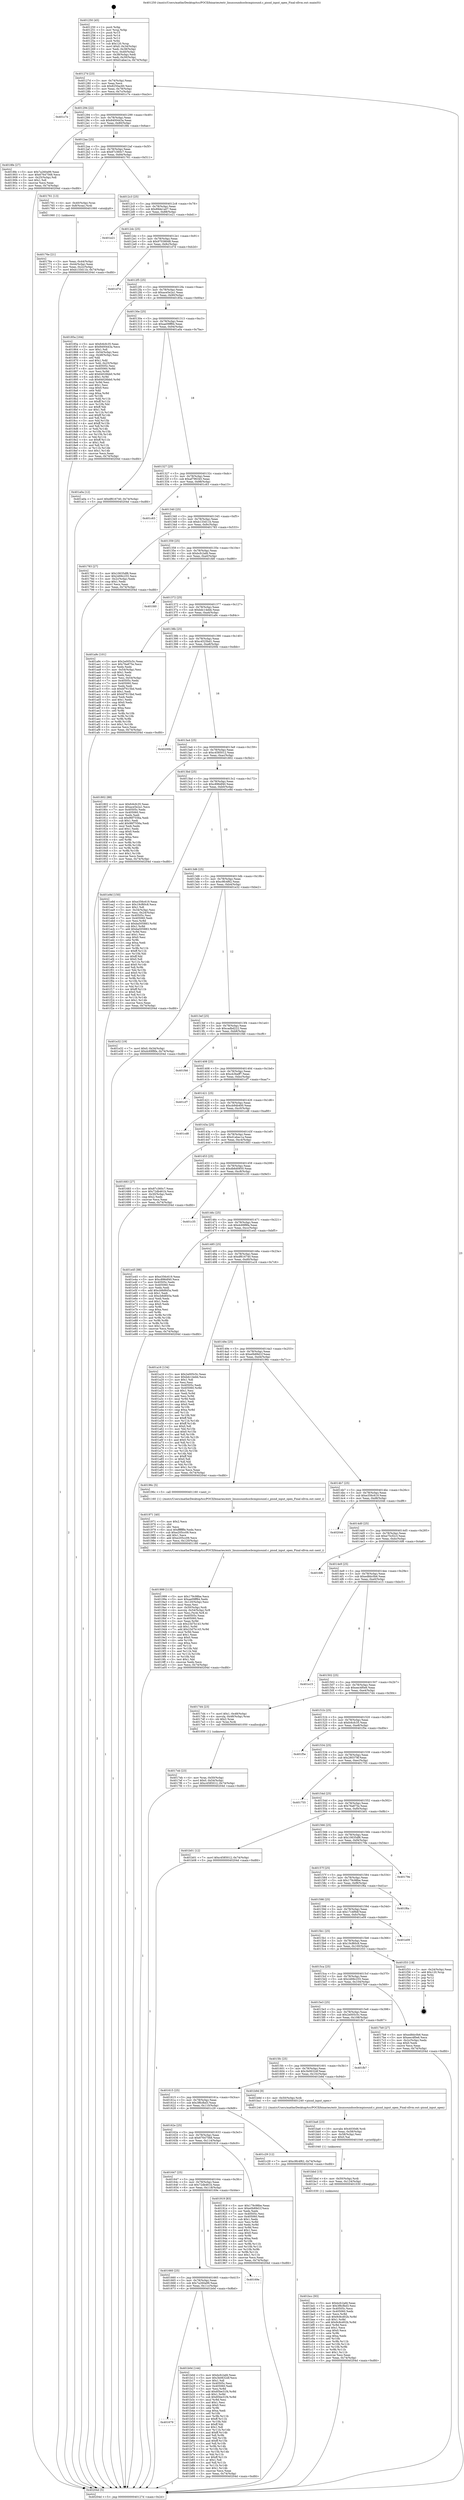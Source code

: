 digraph "0x401250" {
  label = "0x401250 (/mnt/c/Users/mathe/Desktop/tcc/POCII/binaries/extr_linuxsoundsocbcmpisound.c_pisnd_input_open_Final-ollvm.out::main(0))"
  labelloc = "t"
  node[shape=record]

  Entry [label="",width=0.3,height=0.3,shape=circle,fillcolor=black,style=filled]
  "0x40127d" [label="{
     0x40127d [23]\l
     | [instrs]\l
     &nbsp;&nbsp;0x40127d \<+3\>: mov -0x74(%rbp),%eax\l
     &nbsp;&nbsp;0x401280 \<+2\>: mov %eax,%ecx\l
     &nbsp;&nbsp;0x401282 \<+6\>: sub $0x8250ac60,%ecx\l
     &nbsp;&nbsp;0x401288 \<+3\>: mov %eax,-0x78(%rbp)\l
     &nbsp;&nbsp;0x40128b \<+3\>: mov %ecx,-0x7c(%rbp)\l
     &nbsp;&nbsp;0x40128e \<+6\>: je 0000000000401c7e \<main+0xa2e\>\l
  }"]
  "0x401c7e" [label="{
     0x401c7e\l
  }", style=dashed]
  "0x401294" [label="{
     0x401294 [22]\l
     | [instrs]\l
     &nbsp;&nbsp;0x401294 \<+5\>: jmp 0000000000401299 \<main+0x49\>\l
     &nbsp;&nbsp;0x401299 \<+3\>: mov -0x78(%rbp),%eax\l
     &nbsp;&nbsp;0x40129c \<+5\>: sub $0x8400443a,%eax\l
     &nbsp;&nbsp;0x4012a1 \<+3\>: mov %eax,-0x80(%rbp)\l
     &nbsp;&nbsp;0x4012a4 \<+6\>: je 00000000004018fe \<main+0x6ae\>\l
  }"]
  Exit [label="",width=0.3,height=0.3,shape=circle,fillcolor=black,style=filled,peripheries=2]
  "0x4018fe" [label="{
     0x4018fe [27]\l
     | [instrs]\l
     &nbsp;&nbsp;0x4018fe \<+5\>: mov $0x7a260a99,%eax\l
     &nbsp;&nbsp;0x401903 \<+5\>: mov $0x67647568,%ecx\l
     &nbsp;&nbsp;0x401908 \<+3\>: mov -0x25(%rbp),%dl\l
     &nbsp;&nbsp;0x40190b \<+3\>: test $0x1,%dl\l
     &nbsp;&nbsp;0x40190e \<+3\>: cmovne %ecx,%eax\l
     &nbsp;&nbsp;0x401911 \<+3\>: mov %eax,-0x74(%rbp)\l
     &nbsp;&nbsp;0x401914 \<+5\>: jmp 000000000040204d \<main+0xdfd\>\l
  }"]
  "0x4012aa" [label="{
     0x4012aa [25]\l
     | [instrs]\l
     &nbsp;&nbsp;0x4012aa \<+5\>: jmp 00000000004012af \<main+0x5f\>\l
     &nbsp;&nbsp;0x4012af \<+3\>: mov -0x78(%rbp),%eax\l
     &nbsp;&nbsp;0x4012b2 \<+5\>: sub $0x87c360c7,%eax\l
     &nbsp;&nbsp;0x4012b7 \<+6\>: mov %eax,-0x84(%rbp)\l
     &nbsp;&nbsp;0x4012bd \<+6\>: je 0000000000401761 \<main+0x511\>\l
  }"]
  "0x401bcc" [label="{
     0x401bcc [93]\l
     | [instrs]\l
     &nbsp;&nbsp;0x401bcc \<+5\>: mov $0xbcfc2afd,%eax\l
     &nbsp;&nbsp;0x401bd1 \<+5\>: mov $0x3f6cfbd3,%esi\l
     &nbsp;&nbsp;0x401bd6 \<+7\>: mov 0x40505c,%ecx\l
     &nbsp;&nbsp;0x401bdd \<+7\>: mov 0x405060,%edx\l
     &nbsp;&nbsp;0x401be4 \<+3\>: mov %ecx,%r8d\l
     &nbsp;&nbsp;0x401be7 \<+7\>: sub $0x9c8cd02b,%r8d\l
     &nbsp;&nbsp;0x401bee \<+4\>: sub $0x1,%r8d\l
     &nbsp;&nbsp;0x401bf2 \<+7\>: add $0x9c8cd02b,%r8d\l
     &nbsp;&nbsp;0x401bf9 \<+4\>: imul %r8d,%ecx\l
     &nbsp;&nbsp;0x401bfd \<+3\>: and $0x1,%ecx\l
     &nbsp;&nbsp;0x401c00 \<+3\>: cmp $0x0,%ecx\l
     &nbsp;&nbsp;0x401c03 \<+4\>: sete %r9b\l
     &nbsp;&nbsp;0x401c07 \<+3\>: cmp $0xa,%edx\l
     &nbsp;&nbsp;0x401c0a \<+4\>: setl %r10b\l
     &nbsp;&nbsp;0x401c0e \<+3\>: mov %r9b,%r11b\l
     &nbsp;&nbsp;0x401c11 \<+3\>: and %r10b,%r11b\l
     &nbsp;&nbsp;0x401c14 \<+3\>: xor %r10b,%r9b\l
     &nbsp;&nbsp;0x401c17 \<+3\>: or %r9b,%r11b\l
     &nbsp;&nbsp;0x401c1a \<+4\>: test $0x1,%r11b\l
     &nbsp;&nbsp;0x401c1e \<+3\>: cmovne %esi,%eax\l
     &nbsp;&nbsp;0x401c21 \<+3\>: mov %eax,-0x74(%rbp)\l
     &nbsp;&nbsp;0x401c24 \<+5\>: jmp 000000000040204d \<main+0xdfd\>\l
  }"]
  "0x401761" [label="{
     0x401761 [13]\l
     | [instrs]\l
     &nbsp;&nbsp;0x401761 \<+4\>: mov -0x40(%rbp),%rax\l
     &nbsp;&nbsp;0x401765 \<+4\>: mov 0x8(%rax),%rdi\l
     &nbsp;&nbsp;0x401769 \<+5\>: call 0000000000401060 \<atoi@plt\>\l
     | [calls]\l
     &nbsp;&nbsp;0x401060 \{1\} (unknown)\l
  }"]
  "0x4012c3" [label="{
     0x4012c3 [25]\l
     | [instrs]\l
     &nbsp;&nbsp;0x4012c3 \<+5\>: jmp 00000000004012c8 \<main+0x78\>\l
     &nbsp;&nbsp;0x4012c8 \<+3\>: mov -0x78(%rbp),%eax\l
     &nbsp;&nbsp;0x4012cb \<+5\>: sub $0x89de1a07,%eax\l
     &nbsp;&nbsp;0x4012d0 \<+6\>: mov %eax,-0x88(%rbp)\l
     &nbsp;&nbsp;0x4012d6 \<+6\>: je 0000000000401e21 \<main+0xbd1\>\l
  }"]
  "0x401bbd" [label="{
     0x401bbd [15]\l
     | [instrs]\l
     &nbsp;&nbsp;0x401bbd \<+4\>: mov -0x50(%rbp),%rdi\l
     &nbsp;&nbsp;0x401bc1 \<+6\>: mov %eax,-0x124(%rbp)\l
     &nbsp;&nbsp;0x401bc7 \<+5\>: call 0000000000401030 \<free@plt\>\l
     | [calls]\l
     &nbsp;&nbsp;0x401030 \{1\} (unknown)\l
  }"]
  "0x401e21" [label="{
     0x401e21\l
  }", style=dashed]
  "0x4012dc" [label="{
     0x4012dc [25]\l
     | [instrs]\l
     &nbsp;&nbsp;0x4012dc \<+5\>: jmp 00000000004012e1 \<main+0x91\>\l
     &nbsp;&nbsp;0x4012e1 \<+3\>: mov -0x78(%rbp),%eax\l
     &nbsp;&nbsp;0x4012e4 \<+5\>: sub $0x970380d8,%eax\l
     &nbsp;&nbsp;0x4012e9 \<+6\>: mov %eax,-0x8c(%rbp)\l
     &nbsp;&nbsp;0x4012ef \<+6\>: je 0000000000401d7d \<main+0xb2d\>\l
  }"]
  "0x401ba6" [label="{
     0x401ba6 [23]\l
     | [instrs]\l
     &nbsp;&nbsp;0x401ba6 \<+10\>: movabs $0x4030d6,%rdi\l
     &nbsp;&nbsp;0x401bb0 \<+3\>: mov %eax,-0x58(%rbp)\l
     &nbsp;&nbsp;0x401bb3 \<+3\>: mov -0x58(%rbp),%esi\l
     &nbsp;&nbsp;0x401bb6 \<+2\>: mov $0x0,%al\l
     &nbsp;&nbsp;0x401bb8 \<+5\>: call 0000000000401040 \<printf@plt\>\l
     | [calls]\l
     &nbsp;&nbsp;0x401040 \{1\} (unknown)\l
  }"]
  "0x401d7d" [label="{
     0x401d7d\l
  }", style=dashed]
  "0x4012f5" [label="{
     0x4012f5 [25]\l
     | [instrs]\l
     &nbsp;&nbsp;0x4012f5 \<+5\>: jmp 00000000004012fa \<main+0xaa\>\l
     &nbsp;&nbsp;0x4012fa \<+3\>: mov -0x78(%rbp),%eax\l
     &nbsp;&nbsp;0x4012fd \<+5\>: sub $0xace5e2a1,%eax\l
     &nbsp;&nbsp;0x401302 \<+6\>: mov %eax,-0x90(%rbp)\l
     &nbsp;&nbsp;0x401308 \<+6\>: je 000000000040185a \<main+0x60a\>\l
  }"]
  "0x401679" [label="{
     0x401679\l
  }", style=dashed]
  "0x40185a" [label="{
     0x40185a [164]\l
     | [instrs]\l
     &nbsp;&nbsp;0x40185a \<+5\>: mov $0xfc6cfc35,%eax\l
     &nbsp;&nbsp;0x40185f \<+5\>: mov $0x8400443a,%ecx\l
     &nbsp;&nbsp;0x401864 \<+2\>: mov $0x1,%dl\l
     &nbsp;&nbsp;0x401866 \<+3\>: mov -0x54(%rbp),%esi\l
     &nbsp;&nbsp;0x401869 \<+3\>: cmp -0x48(%rbp),%esi\l
     &nbsp;&nbsp;0x40186c \<+4\>: setl %dil\l
     &nbsp;&nbsp;0x401870 \<+4\>: and $0x1,%dil\l
     &nbsp;&nbsp;0x401874 \<+4\>: mov %dil,-0x25(%rbp)\l
     &nbsp;&nbsp;0x401878 \<+7\>: mov 0x40505c,%esi\l
     &nbsp;&nbsp;0x40187f \<+8\>: mov 0x405060,%r8d\l
     &nbsp;&nbsp;0x401887 \<+3\>: mov %esi,%r9d\l
     &nbsp;&nbsp;0x40188a \<+7\>: add $0x64026bb0,%r9d\l
     &nbsp;&nbsp;0x401891 \<+4\>: sub $0x1,%r9d\l
     &nbsp;&nbsp;0x401895 \<+7\>: sub $0x64026bb0,%r9d\l
     &nbsp;&nbsp;0x40189c \<+4\>: imul %r9d,%esi\l
     &nbsp;&nbsp;0x4018a0 \<+3\>: and $0x1,%esi\l
     &nbsp;&nbsp;0x4018a3 \<+3\>: cmp $0x0,%esi\l
     &nbsp;&nbsp;0x4018a6 \<+4\>: sete %dil\l
     &nbsp;&nbsp;0x4018aa \<+4\>: cmp $0xa,%r8d\l
     &nbsp;&nbsp;0x4018ae \<+4\>: setl %r10b\l
     &nbsp;&nbsp;0x4018b2 \<+3\>: mov %dil,%r11b\l
     &nbsp;&nbsp;0x4018b5 \<+4\>: xor $0xff,%r11b\l
     &nbsp;&nbsp;0x4018b9 \<+3\>: mov %r10b,%bl\l
     &nbsp;&nbsp;0x4018bc \<+3\>: xor $0xff,%bl\l
     &nbsp;&nbsp;0x4018bf \<+3\>: xor $0x1,%dl\l
     &nbsp;&nbsp;0x4018c2 \<+3\>: mov %r11b,%r14b\l
     &nbsp;&nbsp;0x4018c5 \<+4\>: and $0xff,%r14b\l
     &nbsp;&nbsp;0x4018c9 \<+3\>: and %dl,%dil\l
     &nbsp;&nbsp;0x4018cc \<+3\>: mov %bl,%r15b\l
     &nbsp;&nbsp;0x4018cf \<+4\>: and $0xff,%r15b\l
     &nbsp;&nbsp;0x4018d3 \<+3\>: and %dl,%r10b\l
     &nbsp;&nbsp;0x4018d6 \<+3\>: or %dil,%r14b\l
     &nbsp;&nbsp;0x4018d9 \<+3\>: or %r10b,%r15b\l
     &nbsp;&nbsp;0x4018dc \<+3\>: xor %r15b,%r14b\l
     &nbsp;&nbsp;0x4018df \<+3\>: or %bl,%r11b\l
     &nbsp;&nbsp;0x4018e2 \<+4\>: xor $0xff,%r11b\l
     &nbsp;&nbsp;0x4018e6 \<+3\>: or $0x1,%dl\l
     &nbsp;&nbsp;0x4018e9 \<+3\>: and %dl,%r11b\l
     &nbsp;&nbsp;0x4018ec \<+3\>: or %r11b,%r14b\l
     &nbsp;&nbsp;0x4018ef \<+4\>: test $0x1,%r14b\l
     &nbsp;&nbsp;0x4018f3 \<+3\>: cmovne %ecx,%eax\l
     &nbsp;&nbsp;0x4018f6 \<+3\>: mov %eax,-0x74(%rbp)\l
     &nbsp;&nbsp;0x4018f9 \<+5\>: jmp 000000000040204d \<main+0xdfd\>\l
  }"]
  "0x40130e" [label="{
     0x40130e [25]\l
     | [instrs]\l
     &nbsp;&nbsp;0x40130e \<+5\>: jmp 0000000000401313 \<main+0xc3\>\l
     &nbsp;&nbsp;0x401313 \<+3\>: mov -0x78(%rbp),%eax\l
     &nbsp;&nbsp;0x401316 \<+5\>: sub $0xae09ff84,%eax\l
     &nbsp;&nbsp;0x40131b \<+6\>: mov %eax,-0x94(%rbp)\l
     &nbsp;&nbsp;0x401321 \<+6\>: je 0000000000401a0a \<main+0x7ba\>\l
  }"]
  "0x401b0d" [label="{
     0x401b0d [144]\l
     | [instrs]\l
     &nbsp;&nbsp;0x401b0d \<+5\>: mov $0xbcfc2afd,%eax\l
     &nbsp;&nbsp;0x401b12 \<+5\>: mov $0x3b0632df,%ecx\l
     &nbsp;&nbsp;0x401b17 \<+2\>: mov $0x1,%dl\l
     &nbsp;&nbsp;0x401b19 \<+7\>: mov 0x40505c,%esi\l
     &nbsp;&nbsp;0x401b20 \<+7\>: mov 0x405060,%edi\l
     &nbsp;&nbsp;0x401b27 \<+3\>: mov %esi,%r8d\l
     &nbsp;&nbsp;0x401b2a \<+7\>: add $0x85be31f4,%r8d\l
     &nbsp;&nbsp;0x401b31 \<+4\>: sub $0x1,%r8d\l
     &nbsp;&nbsp;0x401b35 \<+7\>: sub $0x85be31f4,%r8d\l
     &nbsp;&nbsp;0x401b3c \<+4\>: imul %r8d,%esi\l
     &nbsp;&nbsp;0x401b40 \<+3\>: and $0x1,%esi\l
     &nbsp;&nbsp;0x401b43 \<+3\>: cmp $0x0,%esi\l
     &nbsp;&nbsp;0x401b46 \<+4\>: sete %r9b\l
     &nbsp;&nbsp;0x401b4a \<+3\>: cmp $0xa,%edi\l
     &nbsp;&nbsp;0x401b4d \<+4\>: setl %r10b\l
     &nbsp;&nbsp;0x401b51 \<+3\>: mov %r9b,%r11b\l
     &nbsp;&nbsp;0x401b54 \<+4\>: xor $0xff,%r11b\l
     &nbsp;&nbsp;0x401b58 \<+3\>: mov %r10b,%bl\l
     &nbsp;&nbsp;0x401b5b \<+3\>: xor $0xff,%bl\l
     &nbsp;&nbsp;0x401b5e \<+3\>: xor $0x1,%dl\l
     &nbsp;&nbsp;0x401b61 \<+3\>: mov %r11b,%r14b\l
     &nbsp;&nbsp;0x401b64 \<+4\>: and $0xff,%r14b\l
     &nbsp;&nbsp;0x401b68 \<+3\>: and %dl,%r9b\l
     &nbsp;&nbsp;0x401b6b \<+3\>: mov %bl,%r15b\l
     &nbsp;&nbsp;0x401b6e \<+4\>: and $0xff,%r15b\l
     &nbsp;&nbsp;0x401b72 \<+3\>: and %dl,%r10b\l
     &nbsp;&nbsp;0x401b75 \<+3\>: or %r9b,%r14b\l
     &nbsp;&nbsp;0x401b78 \<+3\>: or %r10b,%r15b\l
     &nbsp;&nbsp;0x401b7b \<+3\>: xor %r15b,%r14b\l
     &nbsp;&nbsp;0x401b7e \<+3\>: or %bl,%r11b\l
     &nbsp;&nbsp;0x401b81 \<+4\>: xor $0xff,%r11b\l
     &nbsp;&nbsp;0x401b85 \<+3\>: or $0x1,%dl\l
     &nbsp;&nbsp;0x401b88 \<+3\>: and %dl,%r11b\l
     &nbsp;&nbsp;0x401b8b \<+3\>: or %r11b,%r14b\l
     &nbsp;&nbsp;0x401b8e \<+4\>: test $0x1,%r14b\l
     &nbsp;&nbsp;0x401b92 \<+3\>: cmovne %ecx,%eax\l
     &nbsp;&nbsp;0x401b95 \<+3\>: mov %eax,-0x74(%rbp)\l
     &nbsp;&nbsp;0x401b98 \<+5\>: jmp 000000000040204d \<main+0xdfd\>\l
  }"]
  "0x401a0a" [label="{
     0x401a0a [12]\l
     | [instrs]\l
     &nbsp;&nbsp;0x401a0a \<+7\>: movl $0xdf616740,-0x74(%rbp)\l
     &nbsp;&nbsp;0x401a11 \<+5\>: jmp 000000000040204d \<main+0xdfd\>\l
  }"]
  "0x401327" [label="{
     0x401327 [25]\l
     | [instrs]\l
     &nbsp;&nbsp;0x401327 \<+5\>: jmp 000000000040132c \<main+0xdc\>\l
     &nbsp;&nbsp;0x40132c \<+3\>: mov -0x78(%rbp),%eax\l
     &nbsp;&nbsp;0x40132f \<+5\>: sub $0xaf796345,%eax\l
     &nbsp;&nbsp;0x401334 \<+6\>: mov %eax,-0x98(%rbp)\l
     &nbsp;&nbsp;0x40133a \<+6\>: je 0000000000401c63 \<main+0xa13\>\l
  }"]
  "0x401660" [label="{
     0x401660 [25]\l
     | [instrs]\l
     &nbsp;&nbsp;0x401660 \<+5\>: jmp 0000000000401665 \<main+0x415\>\l
     &nbsp;&nbsp;0x401665 \<+3\>: mov -0x78(%rbp),%eax\l
     &nbsp;&nbsp;0x401668 \<+5\>: sub $0x7a260a99,%eax\l
     &nbsp;&nbsp;0x40166d \<+6\>: mov %eax,-0x11c(%rbp)\l
     &nbsp;&nbsp;0x401673 \<+6\>: je 0000000000401b0d \<main+0x8bd\>\l
  }"]
  "0x401c63" [label="{
     0x401c63\l
  }", style=dashed]
  "0x401340" [label="{
     0x401340 [25]\l
     | [instrs]\l
     &nbsp;&nbsp;0x401340 \<+5\>: jmp 0000000000401345 \<main+0xf5\>\l
     &nbsp;&nbsp;0x401345 \<+3\>: mov -0x78(%rbp),%eax\l
     &nbsp;&nbsp;0x401348 \<+5\>: sub $0xb133d11b,%eax\l
     &nbsp;&nbsp;0x40134d \<+6\>: mov %eax,-0x9c(%rbp)\l
     &nbsp;&nbsp;0x401353 \<+6\>: je 0000000000401783 \<main+0x533\>\l
  }"]
  "0x40169e" [label="{
     0x40169e\l
  }", style=dashed]
  "0x401783" [label="{
     0x401783 [27]\l
     | [instrs]\l
     &nbsp;&nbsp;0x401783 \<+5\>: mov $0x10635df6,%eax\l
     &nbsp;&nbsp;0x401788 \<+5\>: mov $0x2d06c255,%ecx\l
     &nbsp;&nbsp;0x40178d \<+3\>: mov -0x2c(%rbp),%edx\l
     &nbsp;&nbsp;0x401790 \<+3\>: cmp $0x1,%edx\l
     &nbsp;&nbsp;0x401793 \<+3\>: cmovl %ecx,%eax\l
     &nbsp;&nbsp;0x401796 \<+3\>: mov %eax,-0x74(%rbp)\l
     &nbsp;&nbsp;0x401799 \<+5\>: jmp 000000000040204d \<main+0xdfd\>\l
  }"]
  "0x401359" [label="{
     0x401359 [25]\l
     | [instrs]\l
     &nbsp;&nbsp;0x401359 \<+5\>: jmp 000000000040135e \<main+0x10e\>\l
     &nbsp;&nbsp;0x40135e \<+3\>: mov -0x78(%rbp),%eax\l
     &nbsp;&nbsp;0x401361 \<+5\>: sub $0xbcfc2afd,%eax\l
     &nbsp;&nbsp;0x401366 \<+6\>: mov %eax,-0xa0(%rbp)\l
     &nbsp;&nbsp;0x40136c \<+6\>: je 0000000000401fd0 \<main+0xd80\>\l
  }"]
  "0x401999" [label="{
     0x401999 [113]\l
     | [instrs]\l
     &nbsp;&nbsp;0x401999 \<+5\>: mov $0x179c98be,%ecx\l
     &nbsp;&nbsp;0x40199e \<+5\>: mov $0xae09ff84,%edx\l
     &nbsp;&nbsp;0x4019a3 \<+6\>: mov -0x120(%rbp),%esi\l
     &nbsp;&nbsp;0x4019a9 \<+3\>: imul %eax,%esi\l
     &nbsp;&nbsp;0x4019ac \<+4\>: mov -0x50(%rbp),%rdi\l
     &nbsp;&nbsp;0x4019b0 \<+4\>: movslq -0x54(%rbp),%r8\l
     &nbsp;&nbsp;0x4019b4 \<+4\>: mov %esi,(%rdi,%r8,4)\l
     &nbsp;&nbsp;0x4019b8 \<+7\>: mov 0x40505c,%eax\l
     &nbsp;&nbsp;0x4019bf \<+7\>: mov 0x405060,%esi\l
     &nbsp;&nbsp;0x4019c6 \<+3\>: mov %eax,%r9d\l
     &nbsp;&nbsp;0x4019c9 \<+7\>: sub $0x23d7b143,%r9d\l
     &nbsp;&nbsp;0x4019d0 \<+4\>: sub $0x1,%r9d\l
     &nbsp;&nbsp;0x4019d4 \<+7\>: add $0x23d7b143,%r9d\l
     &nbsp;&nbsp;0x4019db \<+4\>: imul %r9d,%eax\l
     &nbsp;&nbsp;0x4019df \<+3\>: and $0x1,%eax\l
     &nbsp;&nbsp;0x4019e2 \<+3\>: cmp $0x0,%eax\l
     &nbsp;&nbsp;0x4019e5 \<+4\>: sete %r10b\l
     &nbsp;&nbsp;0x4019e9 \<+3\>: cmp $0xa,%esi\l
     &nbsp;&nbsp;0x4019ec \<+4\>: setl %r11b\l
     &nbsp;&nbsp;0x4019f0 \<+3\>: mov %r10b,%bl\l
     &nbsp;&nbsp;0x4019f3 \<+3\>: and %r11b,%bl\l
     &nbsp;&nbsp;0x4019f6 \<+3\>: xor %r11b,%r10b\l
     &nbsp;&nbsp;0x4019f9 \<+3\>: or %r10b,%bl\l
     &nbsp;&nbsp;0x4019fc \<+3\>: test $0x1,%bl\l
     &nbsp;&nbsp;0x4019ff \<+3\>: cmovne %edx,%ecx\l
     &nbsp;&nbsp;0x401a02 \<+3\>: mov %ecx,-0x74(%rbp)\l
     &nbsp;&nbsp;0x401a05 \<+5\>: jmp 000000000040204d \<main+0xdfd\>\l
  }"]
  "0x401fd0" [label="{
     0x401fd0\l
  }", style=dashed]
  "0x401372" [label="{
     0x401372 [25]\l
     | [instrs]\l
     &nbsp;&nbsp;0x401372 \<+5\>: jmp 0000000000401377 \<main+0x127\>\l
     &nbsp;&nbsp;0x401377 \<+3\>: mov -0x78(%rbp),%eax\l
     &nbsp;&nbsp;0x40137a \<+5\>: sub $0xbdc14ebb,%eax\l
     &nbsp;&nbsp;0x40137f \<+6\>: mov %eax,-0xa4(%rbp)\l
     &nbsp;&nbsp;0x401385 \<+6\>: je 0000000000401a9c \<main+0x84c\>\l
  }"]
  "0x401971" [label="{
     0x401971 [40]\l
     | [instrs]\l
     &nbsp;&nbsp;0x401971 \<+5\>: mov $0x2,%ecx\l
     &nbsp;&nbsp;0x401976 \<+1\>: cltd\l
     &nbsp;&nbsp;0x401977 \<+2\>: idiv %ecx\l
     &nbsp;&nbsp;0x401979 \<+6\>: imul $0xfffffffe,%edx,%ecx\l
     &nbsp;&nbsp;0x40197f \<+6\>: sub $0xe205cc09,%ecx\l
     &nbsp;&nbsp;0x401985 \<+3\>: add $0x1,%ecx\l
     &nbsp;&nbsp;0x401988 \<+6\>: add $0xe205cc09,%ecx\l
     &nbsp;&nbsp;0x40198e \<+6\>: mov %ecx,-0x120(%rbp)\l
     &nbsp;&nbsp;0x401994 \<+5\>: call 0000000000401160 \<next_i\>\l
     | [calls]\l
     &nbsp;&nbsp;0x401160 \{1\} (/mnt/c/Users/mathe/Desktop/tcc/POCII/binaries/extr_linuxsoundsocbcmpisound.c_pisnd_input_open_Final-ollvm.out::next_i)\l
  }"]
  "0x401a9c" [label="{
     0x401a9c [101]\l
     | [instrs]\l
     &nbsp;&nbsp;0x401a9c \<+5\>: mov $0x2e005c5c,%eax\l
     &nbsp;&nbsp;0x401aa1 \<+5\>: mov $0x76a875e,%ecx\l
     &nbsp;&nbsp;0x401aa6 \<+2\>: xor %edx,%edx\l
     &nbsp;&nbsp;0x401aa8 \<+3\>: mov -0x54(%rbp),%esi\l
     &nbsp;&nbsp;0x401aab \<+3\>: sub $0x1,%edx\l
     &nbsp;&nbsp;0x401aae \<+2\>: sub %edx,%esi\l
     &nbsp;&nbsp;0x401ab0 \<+3\>: mov %esi,-0x54(%rbp)\l
     &nbsp;&nbsp;0x401ab3 \<+7\>: mov 0x40505c,%edx\l
     &nbsp;&nbsp;0x401aba \<+7\>: mov 0x405060,%esi\l
     &nbsp;&nbsp;0x401ac1 \<+2\>: mov %edx,%edi\l
     &nbsp;&nbsp;0x401ac3 \<+6\>: sub $0xbf7615bd,%edi\l
     &nbsp;&nbsp;0x401ac9 \<+3\>: sub $0x1,%edi\l
     &nbsp;&nbsp;0x401acc \<+6\>: add $0xbf7615bd,%edi\l
     &nbsp;&nbsp;0x401ad2 \<+3\>: imul %edi,%edx\l
     &nbsp;&nbsp;0x401ad5 \<+3\>: and $0x1,%edx\l
     &nbsp;&nbsp;0x401ad8 \<+3\>: cmp $0x0,%edx\l
     &nbsp;&nbsp;0x401adb \<+4\>: sete %r8b\l
     &nbsp;&nbsp;0x401adf \<+3\>: cmp $0xa,%esi\l
     &nbsp;&nbsp;0x401ae2 \<+4\>: setl %r9b\l
     &nbsp;&nbsp;0x401ae6 \<+3\>: mov %r8b,%r10b\l
     &nbsp;&nbsp;0x401ae9 \<+3\>: and %r9b,%r10b\l
     &nbsp;&nbsp;0x401aec \<+3\>: xor %r9b,%r8b\l
     &nbsp;&nbsp;0x401aef \<+3\>: or %r8b,%r10b\l
     &nbsp;&nbsp;0x401af2 \<+4\>: test $0x1,%r10b\l
     &nbsp;&nbsp;0x401af6 \<+3\>: cmovne %ecx,%eax\l
     &nbsp;&nbsp;0x401af9 \<+3\>: mov %eax,-0x74(%rbp)\l
     &nbsp;&nbsp;0x401afc \<+5\>: jmp 000000000040204d \<main+0xdfd\>\l
  }"]
  "0x40138b" [label="{
     0x40138b [25]\l
     | [instrs]\l
     &nbsp;&nbsp;0x40138b \<+5\>: jmp 0000000000401390 \<main+0x140\>\l
     &nbsp;&nbsp;0x401390 \<+3\>: mov -0x78(%rbp),%eax\l
     &nbsp;&nbsp;0x401393 \<+5\>: sub $0xc4525bd1,%eax\l
     &nbsp;&nbsp;0x401398 \<+6\>: mov %eax,-0xa8(%rbp)\l
     &nbsp;&nbsp;0x40139e \<+6\>: je 000000000040200b \<main+0xdbb\>\l
  }"]
  "0x401647" [label="{
     0x401647 [25]\l
     | [instrs]\l
     &nbsp;&nbsp;0x401647 \<+5\>: jmp 000000000040164c \<main+0x3fc\>\l
     &nbsp;&nbsp;0x40164c \<+3\>: mov -0x78(%rbp),%eax\l
     &nbsp;&nbsp;0x40164f \<+5\>: sub $0x72db461b,%eax\l
     &nbsp;&nbsp;0x401654 \<+6\>: mov %eax,-0x118(%rbp)\l
     &nbsp;&nbsp;0x40165a \<+6\>: je 000000000040169e \<main+0x44e\>\l
  }"]
  "0x40200b" [label="{
     0x40200b\l
  }", style=dashed]
  "0x4013a4" [label="{
     0x4013a4 [25]\l
     | [instrs]\l
     &nbsp;&nbsp;0x4013a4 \<+5\>: jmp 00000000004013a9 \<main+0x159\>\l
     &nbsp;&nbsp;0x4013a9 \<+3\>: mov -0x78(%rbp),%eax\l
     &nbsp;&nbsp;0x4013ac \<+5\>: sub $0xc4585012,%eax\l
     &nbsp;&nbsp;0x4013b1 \<+6\>: mov %eax,-0xac(%rbp)\l
     &nbsp;&nbsp;0x4013b7 \<+6\>: je 0000000000401802 \<main+0x5b2\>\l
  }"]
  "0x401919" [label="{
     0x401919 [83]\l
     | [instrs]\l
     &nbsp;&nbsp;0x401919 \<+5\>: mov $0x179c98be,%eax\l
     &nbsp;&nbsp;0x40191e \<+5\>: mov $0xe0b89d1f,%ecx\l
     &nbsp;&nbsp;0x401923 \<+2\>: xor %edx,%edx\l
     &nbsp;&nbsp;0x401925 \<+7\>: mov 0x40505c,%esi\l
     &nbsp;&nbsp;0x40192c \<+7\>: mov 0x405060,%edi\l
     &nbsp;&nbsp;0x401933 \<+3\>: sub $0x1,%edx\l
     &nbsp;&nbsp;0x401936 \<+3\>: mov %esi,%r8d\l
     &nbsp;&nbsp;0x401939 \<+3\>: add %edx,%r8d\l
     &nbsp;&nbsp;0x40193c \<+4\>: imul %r8d,%esi\l
     &nbsp;&nbsp;0x401940 \<+3\>: and $0x1,%esi\l
     &nbsp;&nbsp;0x401943 \<+3\>: cmp $0x0,%esi\l
     &nbsp;&nbsp;0x401946 \<+4\>: sete %r9b\l
     &nbsp;&nbsp;0x40194a \<+3\>: cmp $0xa,%edi\l
     &nbsp;&nbsp;0x40194d \<+4\>: setl %r10b\l
     &nbsp;&nbsp;0x401951 \<+3\>: mov %r9b,%r11b\l
     &nbsp;&nbsp;0x401954 \<+3\>: and %r10b,%r11b\l
     &nbsp;&nbsp;0x401957 \<+3\>: xor %r10b,%r9b\l
     &nbsp;&nbsp;0x40195a \<+3\>: or %r9b,%r11b\l
     &nbsp;&nbsp;0x40195d \<+4\>: test $0x1,%r11b\l
     &nbsp;&nbsp;0x401961 \<+3\>: cmovne %ecx,%eax\l
     &nbsp;&nbsp;0x401964 \<+3\>: mov %eax,-0x74(%rbp)\l
     &nbsp;&nbsp;0x401967 \<+5\>: jmp 000000000040204d \<main+0xdfd\>\l
  }"]
  "0x401802" [label="{
     0x401802 [88]\l
     | [instrs]\l
     &nbsp;&nbsp;0x401802 \<+5\>: mov $0xfc6cfc35,%eax\l
     &nbsp;&nbsp;0x401807 \<+5\>: mov $0xace5e2a1,%ecx\l
     &nbsp;&nbsp;0x40180c \<+7\>: mov 0x40505c,%edx\l
     &nbsp;&nbsp;0x401813 \<+7\>: mov 0x405060,%esi\l
     &nbsp;&nbsp;0x40181a \<+2\>: mov %edx,%edi\l
     &nbsp;&nbsp;0x40181c \<+6\>: sub $0x96f7556a,%edi\l
     &nbsp;&nbsp;0x401822 \<+3\>: sub $0x1,%edi\l
     &nbsp;&nbsp;0x401825 \<+6\>: add $0x96f7556a,%edi\l
     &nbsp;&nbsp;0x40182b \<+3\>: imul %edi,%edx\l
     &nbsp;&nbsp;0x40182e \<+3\>: and $0x1,%edx\l
     &nbsp;&nbsp;0x401831 \<+3\>: cmp $0x0,%edx\l
     &nbsp;&nbsp;0x401834 \<+4\>: sete %r8b\l
     &nbsp;&nbsp;0x401838 \<+3\>: cmp $0xa,%esi\l
     &nbsp;&nbsp;0x40183b \<+4\>: setl %r9b\l
     &nbsp;&nbsp;0x40183f \<+3\>: mov %r8b,%r10b\l
     &nbsp;&nbsp;0x401842 \<+3\>: and %r9b,%r10b\l
     &nbsp;&nbsp;0x401845 \<+3\>: xor %r9b,%r8b\l
     &nbsp;&nbsp;0x401848 \<+3\>: or %r8b,%r10b\l
     &nbsp;&nbsp;0x40184b \<+4\>: test $0x1,%r10b\l
     &nbsp;&nbsp;0x40184f \<+3\>: cmovne %ecx,%eax\l
     &nbsp;&nbsp;0x401852 \<+3\>: mov %eax,-0x74(%rbp)\l
     &nbsp;&nbsp;0x401855 \<+5\>: jmp 000000000040204d \<main+0xdfd\>\l
  }"]
  "0x4013bd" [label="{
     0x4013bd [25]\l
     | [instrs]\l
     &nbsp;&nbsp;0x4013bd \<+5\>: jmp 00000000004013c2 \<main+0x172\>\l
     &nbsp;&nbsp;0x4013c2 \<+3\>: mov -0x78(%rbp),%eax\l
     &nbsp;&nbsp;0x4013c5 \<+5\>: sub $0xc896df40,%eax\l
     &nbsp;&nbsp;0x4013ca \<+6\>: mov %eax,-0xb0(%rbp)\l
     &nbsp;&nbsp;0x4013d0 \<+6\>: je 0000000000401e9d \<main+0xc4d\>\l
  }"]
  "0x40162e" [label="{
     0x40162e [25]\l
     | [instrs]\l
     &nbsp;&nbsp;0x40162e \<+5\>: jmp 0000000000401633 \<main+0x3e3\>\l
     &nbsp;&nbsp;0x401633 \<+3\>: mov -0x78(%rbp),%eax\l
     &nbsp;&nbsp;0x401636 \<+5\>: sub $0x67647568,%eax\l
     &nbsp;&nbsp;0x40163b \<+6\>: mov %eax,-0x114(%rbp)\l
     &nbsp;&nbsp;0x401641 \<+6\>: je 0000000000401919 \<main+0x6c9\>\l
  }"]
  "0x401e9d" [label="{
     0x401e9d [150]\l
     | [instrs]\l
     &nbsp;&nbsp;0x401e9d \<+5\>: mov $0xe356c619,%eax\l
     &nbsp;&nbsp;0x401ea2 \<+5\>: mov $0x19cf60c8,%ecx\l
     &nbsp;&nbsp;0x401ea7 \<+2\>: mov $0x1,%dl\l
     &nbsp;&nbsp;0x401ea9 \<+3\>: mov -0x34(%rbp),%esi\l
     &nbsp;&nbsp;0x401eac \<+3\>: mov %esi,-0x24(%rbp)\l
     &nbsp;&nbsp;0x401eaf \<+7\>: mov 0x40505c,%esi\l
     &nbsp;&nbsp;0x401eb6 \<+7\>: mov 0x405060,%edi\l
     &nbsp;&nbsp;0x401ebd \<+3\>: mov %esi,%r8d\l
     &nbsp;&nbsp;0x401ec0 \<+7\>: sub $0xba505883,%r8d\l
     &nbsp;&nbsp;0x401ec7 \<+4\>: sub $0x1,%r8d\l
     &nbsp;&nbsp;0x401ecb \<+7\>: add $0xba505883,%r8d\l
     &nbsp;&nbsp;0x401ed2 \<+4\>: imul %r8d,%esi\l
     &nbsp;&nbsp;0x401ed6 \<+3\>: and $0x1,%esi\l
     &nbsp;&nbsp;0x401ed9 \<+3\>: cmp $0x0,%esi\l
     &nbsp;&nbsp;0x401edc \<+4\>: sete %r9b\l
     &nbsp;&nbsp;0x401ee0 \<+3\>: cmp $0xa,%edi\l
     &nbsp;&nbsp;0x401ee3 \<+4\>: setl %r10b\l
     &nbsp;&nbsp;0x401ee7 \<+3\>: mov %r9b,%r11b\l
     &nbsp;&nbsp;0x401eea \<+4\>: xor $0xff,%r11b\l
     &nbsp;&nbsp;0x401eee \<+3\>: mov %r10b,%bl\l
     &nbsp;&nbsp;0x401ef1 \<+3\>: xor $0xff,%bl\l
     &nbsp;&nbsp;0x401ef4 \<+3\>: xor $0x0,%dl\l
     &nbsp;&nbsp;0x401ef7 \<+3\>: mov %r11b,%r14b\l
     &nbsp;&nbsp;0x401efa \<+4\>: and $0x0,%r14b\l
     &nbsp;&nbsp;0x401efe \<+3\>: and %dl,%r9b\l
     &nbsp;&nbsp;0x401f01 \<+3\>: mov %bl,%r15b\l
     &nbsp;&nbsp;0x401f04 \<+4\>: and $0x0,%r15b\l
     &nbsp;&nbsp;0x401f08 \<+3\>: and %dl,%r10b\l
     &nbsp;&nbsp;0x401f0b \<+3\>: or %r9b,%r14b\l
     &nbsp;&nbsp;0x401f0e \<+3\>: or %r10b,%r15b\l
     &nbsp;&nbsp;0x401f11 \<+3\>: xor %r15b,%r14b\l
     &nbsp;&nbsp;0x401f14 \<+3\>: or %bl,%r11b\l
     &nbsp;&nbsp;0x401f17 \<+4\>: xor $0xff,%r11b\l
     &nbsp;&nbsp;0x401f1b \<+3\>: or $0x0,%dl\l
     &nbsp;&nbsp;0x401f1e \<+3\>: and %dl,%r11b\l
     &nbsp;&nbsp;0x401f21 \<+3\>: or %r11b,%r14b\l
     &nbsp;&nbsp;0x401f24 \<+4\>: test $0x1,%r14b\l
     &nbsp;&nbsp;0x401f28 \<+3\>: cmovne %ecx,%eax\l
     &nbsp;&nbsp;0x401f2b \<+3\>: mov %eax,-0x74(%rbp)\l
     &nbsp;&nbsp;0x401f2e \<+5\>: jmp 000000000040204d \<main+0xdfd\>\l
  }"]
  "0x4013d6" [label="{
     0x4013d6 [25]\l
     | [instrs]\l
     &nbsp;&nbsp;0x4013d6 \<+5\>: jmp 00000000004013db \<main+0x18b\>\l
     &nbsp;&nbsp;0x4013db \<+3\>: mov -0x78(%rbp),%eax\l
     &nbsp;&nbsp;0x4013de \<+5\>: sub $0xc9fc4f62,%eax\l
     &nbsp;&nbsp;0x4013e3 \<+6\>: mov %eax,-0xb4(%rbp)\l
     &nbsp;&nbsp;0x4013e9 \<+6\>: je 0000000000401e32 \<main+0xbe2\>\l
  }"]
  "0x401c29" [label="{
     0x401c29 [12]\l
     | [instrs]\l
     &nbsp;&nbsp;0x401c29 \<+7\>: movl $0xc9fc4f62,-0x74(%rbp)\l
     &nbsp;&nbsp;0x401c30 \<+5\>: jmp 000000000040204d \<main+0xdfd\>\l
  }"]
  "0x401e32" [label="{
     0x401e32 [19]\l
     | [instrs]\l
     &nbsp;&nbsp;0x401e32 \<+7\>: movl $0x0,-0x34(%rbp)\l
     &nbsp;&nbsp;0x401e39 \<+7\>: movl $0xdc69f8fa,-0x74(%rbp)\l
     &nbsp;&nbsp;0x401e40 \<+5\>: jmp 000000000040204d \<main+0xdfd\>\l
  }"]
  "0x4013ef" [label="{
     0x4013ef [25]\l
     | [instrs]\l
     &nbsp;&nbsp;0x4013ef \<+5\>: jmp 00000000004013f4 \<main+0x1a4\>\l
     &nbsp;&nbsp;0x4013f4 \<+3\>: mov -0x78(%rbp),%eax\l
     &nbsp;&nbsp;0x4013f7 \<+5\>: sub $0xcadbd222,%eax\l
     &nbsp;&nbsp;0x4013fc \<+6\>: mov %eax,-0xb8(%rbp)\l
     &nbsp;&nbsp;0x401402 \<+6\>: je 0000000000401f46 \<main+0xcf6\>\l
  }"]
  "0x401615" [label="{
     0x401615 [25]\l
     | [instrs]\l
     &nbsp;&nbsp;0x401615 \<+5\>: jmp 000000000040161a \<main+0x3ca\>\l
     &nbsp;&nbsp;0x40161a \<+3\>: mov -0x78(%rbp),%eax\l
     &nbsp;&nbsp;0x40161d \<+5\>: sub $0x3f6cfbd3,%eax\l
     &nbsp;&nbsp;0x401622 \<+6\>: mov %eax,-0x110(%rbp)\l
     &nbsp;&nbsp;0x401628 \<+6\>: je 0000000000401c29 \<main+0x9d9\>\l
  }"]
  "0x401f46" [label="{
     0x401f46\l
  }", style=dashed]
  "0x401408" [label="{
     0x401408 [25]\l
     | [instrs]\l
     &nbsp;&nbsp;0x401408 \<+5\>: jmp 000000000040140d \<main+0x1bd\>\l
     &nbsp;&nbsp;0x40140d \<+3\>: mov -0x78(%rbp),%eax\l
     &nbsp;&nbsp;0x401410 \<+5\>: sub $0xcb3beff7,%eax\l
     &nbsp;&nbsp;0x401415 \<+6\>: mov %eax,-0xbc(%rbp)\l
     &nbsp;&nbsp;0x40141b \<+6\>: je 0000000000401cf7 \<main+0xaa7\>\l
  }"]
  "0x401b9d" [label="{
     0x401b9d [9]\l
     | [instrs]\l
     &nbsp;&nbsp;0x401b9d \<+4\>: mov -0x50(%rbp),%rdi\l
     &nbsp;&nbsp;0x401ba1 \<+5\>: call 0000000000401240 \<pisnd_input_open\>\l
     | [calls]\l
     &nbsp;&nbsp;0x401240 \{1\} (/mnt/c/Users/mathe/Desktop/tcc/POCII/binaries/extr_linuxsoundsocbcmpisound.c_pisnd_input_open_Final-ollvm.out::pisnd_input_open)\l
  }"]
  "0x401cf7" [label="{
     0x401cf7\l
  }", style=dashed]
  "0x401421" [label="{
     0x401421 [25]\l
     | [instrs]\l
     &nbsp;&nbsp;0x401421 \<+5\>: jmp 0000000000401426 \<main+0x1d6\>\l
     &nbsp;&nbsp;0x401426 \<+3\>: mov -0x78(%rbp),%eax\l
     &nbsp;&nbsp;0x401429 \<+5\>: sub $0xcb94b400,%eax\l
     &nbsp;&nbsp;0x40142e \<+6\>: mov %eax,-0xc0(%rbp)\l
     &nbsp;&nbsp;0x401434 \<+6\>: je 0000000000401cd8 \<main+0xa88\>\l
  }"]
  "0x4015fc" [label="{
     0x4015fc [25]\l
     | [instrs]\l
     &nbsp;&nbsp;0x4015fc \<+5\>: jmp 0000000000401601 \<main+0x3b1\>\l
     &nbsp;&nbsp;0x401601 \<+3\>: mov -0x78(%rbp),%eax\l
     &nbsp;&nbsp;0x401604 \<+5\>: sub $0x3b0632df,%eax\l
     &nbsp;&nbsp;0x401609 \<+6\>: mov %eax,-0x10c(%rbp)\l
     &nbsp;&nbsp;0x40160f \<+6\>: je 0000000000401b9d \<main+0x94d\>\l
  }"]
  "0x401cd8" [label="{
     0x401cd8\l
  }", style=dashed]
  "0x40143a" [label="{
     0x40143a [25]\l
     | [instrs]\l
     &nbsp;&nbsp;0x40143a \<+5\>: jmp 000000000040143f \<main+0x1ef\>\l
     &nbsp;&nbsp;0x40143f \<+3\>: mov -0x78(%rbp),%eax\l
     &nbsp;&nbsp;0x401442 \<+5\>: sub $0xd1abac1a,%eax\l
     &nbsp;&nbsp;0x401447 \<+6\>: mov %eax,-0xc4(%rbp)\l
     &nbsp;&nbsp;0x40144d \<+6\>: je 0000000000401683 \<main+0x433\>\l
  }"]
  "0x401fb7" [label="{
     0x401fb7\l
  }", style=dashed]
  "0x401683" [label="{
     0x401683 [27]\l
     | [instrs]\l
     &nbsp;&nbsp;0x401683 \<+5\>: mov $0x87c360c7,%eax\l
     &nbsp;&nbsp;0x401688 \<+5\>: mov $0x72db461b,%ecx\l
     &nbsp;&nbsp;0x40168d \<+3\>: mov -0x30(%rbp),%edx\l
     &nbsp;&nbsp;0x401690 \<+3\>: cmp $0x2,%edx\l
     &nbsp;&nbsp;0x401693 \<+3\>: cmovne %ecx,%eax\l
     &nbsp;&nbsp;0x401696 \<+3\>: mov %eax,-0x74(%rbp)\l
     &nbsp;&nbsp;0x401699 \<+5\>: jmp 000000000040204d \<main+0xdfd\>\l
  }"]
  "0x401453" [label="{
     0x401453 [25]\l
     | [instrs]\l
     &nbsp;&nbsp;0x401453 \<+5\>: jmp 0000000000401458 \<main+0x208\>\l
     &nbsp;&nbsp;0x401458 \<+3\>: mov -0x78(%rbp),%eax\l
     &nbsp;&nbsp;0x40145b \<+5\>: sub $0xdb6d0850,%eax\l
     &nbsp;&nbsp;0x401460 \<+6\>: mov %eax,-0xc8(%rbp)\l
     &nbsp;&nbsp;0x401466 \<+6\>: je 0000000000401c35 \<main+0x9e5\>\l
  }"]
  "0x40204d" [label="{
     0x40204d [5]\l
     | [instrs]\l
     &nbsp;&nbsp;0x40204d \<+5\>: jmp 000000000040127d \<main+0x2d\>\l
  }"]
  "0x401250" [label="{
     0x401250 [45]\l
     | [instrs]\l
     &nbsp;&nbsp;0x401250 \<+1\>: push %rbp\l
     &nbsp;&nbsp;0x401251 \<+3\>: mov %rsp,%rbp\l
     &nbsp;&nbsp;0x401254 \<+2\>: push %r15\l
     &nbsp;&nbsp;0x401256 \<+2\>: push %r14\l
     &nbsp;&nbsp;0x401258 \<+2\>: push %r12\l
     &nbsp;&nbsp;0x40125a \<+1\>: push %rbx\l
     &nbsp;&nbsp;0x40125b \<+7\>: sub $0x120,%rsp\l
     &nbsp;&nbsp;0x401262 \<+7\>: movl $0x0,-0x34(%rbp)\l
     &nbsp;&nbsp;0x401269 \<+3\>: mov %edi,-0x38(%rbp)\l
     &nbsp;&nbsp;0x40126c \<+4\>: mov %rsi,-0x40(%rbp)\l
     &nbsp;&nbsp;0x401270 \<+3\>: mov -0x38(%rbp),%edi\l
     &nbsp;&nbsp;0x401273 \<+3\>: mov %edi,-0x30(%rbp)\l
     &nbsp;&nbsp;0x401276 \<+7\>: movl $0xd1abac1a,-0x74(%rbp)\l
  }"]
  "0x40176e" [label="{
     0x40176e [21]\l
     | [instrs]\l
     &nbsp;&nbsp;0x40176e \<+3\>: mov %eax,-0x44(%rbp)\l
     &nbsp;&nbsp;0x401771 \<+3\>: mov -0x44(%rbp),%eax\l
     &nbsp;&nbsp;0x401774 \<+3\>: mov %eax,-0x2c(%rbp)\l
     &nbsp;&nbsp;0x401777 \<+7\>: movl $0xb133d11b,-0x74(%rbp)\l
     &nbsp;&nbsp;0x40177e \<+5\>: jmp 000000000040204d \<main+0xdfd\>\l
  }"]
  "0x4017eb" [label="{
     0x4017eb [23]\l
     | [instrs]\l
     &nbsp;&nbsp;0x4017eb \<+4\>: mov %rax,-0x50(%rbp)\l
     &nbsp;&nbsp;0x4017ef \<+7\>: movl $0x0,-0x54(%rbp)\l
     &nbsp;&nbsp;0x4017f6 \<+7\>: movl $0xc4585012,-0x74(%rbp)\l
     &nbsp;&nbsp;0x4017fd \<+5\>: jmp 000000000040204d \<main+0xdfd\>\l
  }"]
  "0x401c35" [label="{
     0x401c35\l
  }", style=dashed]
  "0x40146c" [label="{
     0x40146c [25]\l
     | [instrs]\l
     &nbsp;&nbsp;0x40146c \<+5\>: jmp 0000000000401471 \<main+0x221\>\l
     &nbsp;&nbsp;0x401471 \<+3\>: mov -0x78(%rbp),%eax\l
     &nbsp;&nbsp;0x401474 \<+5\>: sub $0xdc69f8fa,%eax\l
     &nbsp;&nbsp;0x401479 \<+6\>: mov %eax,-0xcc(%rbp)\l
     &nbsp;&nbsp;0x40147f \<+6\>: je 0000000000401e45 \<main+0xbf5\>\l
  }"]
  "0x4015e3" [label="{
     0x4015e3 [25]\l
     | [instrs]\l
     &nbsp;&nbsp;0x4015e3 \<+5\>: jmp 00000000004015e8 \<main+0x398\>\l
     &nbsp;&nbsp;0x4015e8 \<+3\>: mov -0x78(%rbp),%eax\l
     &nbsp;&nbsp;0x4015eb \<+5\>: sub $0x2e005c5c,%eax\l
     &nbsp;&nbsp;0x4015f0 \<+6\>: mov %eax,-0x108(%rbp)\l
     &nbsp;&nbsp;0x4015f6 \<+6\>: je 0000000000401fb7 \<main+0xd67\>\l
  }"]
  "0x401e45" [label="{
     0x401e45 [88]\l
     | [instrs]\l
     &nbsp;&nbsp;0x401e45 \<+5\>: mov $0xe356c619,%eax\l
     &nbsp;&nbsp;0x401e4a \<+5\>: mov $0xc896df40,%ecx\l
     &nbsp;&nbsp;0x401e4f \<+7\>: mov 0x40505c,%edx\l
     &nbsp;&nbsp;0x401e56 \<+7\>: mov 0x405060,%esi\l
     &nbsp;&nbsp;0x401e5d \<+2\>: mov %edx,%edi\l
     &nbsp;&nbsp;0x401e5f \<+6\>: add $0xcb8d845a,%edi\l
     &nbsp;&nbsp;0x401e65 \<+3\>: sub $0x1,%edi\l
     &nbsp;&nbsp;0x401e68 \<+6\>: sub $0xcb8d845a,%edi\l
     &nbsp;&nbsp;0x401e6e \<+3\>: imul %edi,%edx\l
     &nbsp;&nbsp;0x401e71 \<+3\>: and $0x1,%edx\l
     &nbsp;&nbsp;0x401e74 \<+3\>: cmp $0x0,%edx\l
     &nbsp;&nbsp;0x401e77 \<+4\>: sete %r8b\l
     &nbsp;&nbsp;0x401e7b \<+3\>: cmp $0xa,%esi\l
     &nbsp;&nbsp;0x401e7e \<+4\>: setl %r9b\l
     &nbsp;&nbsp;0x401e82 \<+3\>: mov %r8b,%r10b\l
     &nbsp;&nbsp;0x401e85 \<+3\>: and %r9b,%r10b\l
     &nbsp;&nbsp;0x401e88 \<+3\>: xor %r9b,%r8b\l
     &nbsp;&nbsp;0x401e8b \<+3\>: or %r8b,%r10b\l
     &nbsp;&nbsp;0x401e8e \<+4\>: test $0x1,%r10b\l
     &nbsp;&nbsp;0x401e92 \<+3\>: cmovne %ecx,%eax\l
     &nbsp;&nbsp;0x401e95 \<+3\>: mov %eax,-0x74(%rbp)\l
     &nbsp;&nbsp;0x401e98 \<+5\>: jmp 000000000040204d \<main+0xdfd\>\l
  }"]
  "0x401485" [label="{
     0x401485 [25]\l
     | [instrs]\l
     &nbsp;&nbsp;0x401485 \<+5\>: jmp 000000000040148a \<main+0x23a\>\l
     &nbsp;&nbsp;0x40148a \<+3\>: mov -0x78(%rbp),%eax\l
     &nbsp;&nbsp;0x40148d \<+5\>: sub $0xdf616740,%eax\l
     &nbsp;&nbsp;0x401492 \<+6\>: mov %eax,-0xd0(%rbp)\l
     &nbsp;&nbsp;0x401498 \<+6\>: je 0000000000401a16 \<main+0x7c6\>\l
  }"]
  "0x4017b9" [label="{
     0x4017b9 [27]\l
     | [instrs]\l
     &nbsp;&nbsp;0x4017b9 \<+5\>: mov $0xed8dc0b6,%eax\l
     &nbsp;&nbsp;0x4017be \<+5\>: mov $0xeec4f0e6,%ecx\l
     &nbsp;&nbsp;0x4017c3 \<+3\>: mov -0x2c(%rbp),%edx\l
     &nbsp;&nbsp;0x4017c6 \<+3\>: cmp $0x0,%edx\l
     &nbsp;&nbsp;0x4017c9 \<+3\>: cmove %ecx,%eax\l
     &nbsp;&nbsp;0x4017cc \<+3\>: mov %eax,-0x74(%rbp)\l
     &nbsp;&nbsp;0x4017cf \<+5\>: jmp 000000000040204d \<main+0xdfd\>\l
  }"]
  "0x401a16" [label="{
     0x401a16 [134]\l
     | [instrs]\l
     &nbsp;&nbsp;0x401a16 \<+5\>: mov $0x2e005c5c,%eax\l
     &nbsp;&nbsp;0x401a1b \<+5\>: mov $0xbdc14ebb,%ecx\l
     &nbsp;&nbsp;0x401a20 \<+2\>: mov $0x1,%dl\l
     &nbsp;&nbsp;0x401a22 \<+2\>: xor %esi,%esi\l
     &nbsp;&nbsp;0x401a24 \<+7\>: mov 0x40505c,%edi\l
     &nbsp;&nbsp;0x401a2b \<+8\>: mov 0x405060,%r8d\l
     &nbsp;&nbsp;0x401a33 \<+3\>: sub $0x1,%esi\l
     &nbsp;&nbsp;0x401a36 \<+3\>: mov %edi,%r9d\l
     &nbsp;&nbsp;0x401a39 \<+3\>: add %esi,%r9d\l
     &nbsp;&nbsp;0x401a3c \<+4\>: imul %r9d,%edi\l
     &nbsp;&nbsp;0x401a40 \<+3\>: and $0x1,%edi\l
     &nbsp;&nbsp;0x401a43 \<+3\>: cmp $0x0,%edi\l
     &nbsp;&nbsp;0x401a46 \<+4\>: sete %r10b\l
     &nbsp;&nbsp;0x401a4a \<+4\>: cmp $0xa,%r8d\l
     &nbsp;&nbsp;0x401a4e \<+4\>: setl %r11b\l
     &nbsp;&nbsp;0x401a52 \<+3\>: mov %r10b,%bl\l
     &nbsp;&nbsp;0x401a55 \<+3\>: xor $0xff,%bl\l
     &nbsp;&nbsp;0x401a58 \<+3\>: mov %r11b,%r14b\l
     &nbsp;&nbsp;0x401a5b \<+4\>: xor $0xff,%r14b\l
     &nbsp;&nbsp;0x401a5f \<+3\>: xor $0x0,%dl\l
     &nbsp;&nbsp;0x401a62 \<+3\>: mov %bl,%r15b\l
     &nbsp;&nbsp;0x401a65 \<+4\>: and $0x0,%r15b\l
     &nbsp;&nbsp;0x401a69 \<+3\>: and %dl,%r10b\l
     &nbsp;&nbsp;0x401a6c \<+3\>: mov %r14b,%r12b\l
     &nbsp;&nbsp;0x401a6f \<+4\>: and $0x0,%r12b\l
     &nbsp;&nbsp;0x401a73 \<+3\>: and %dl,%r11b\l
     &nbsp;&nbsp;0x401a76 \<+3\>: or %r10b,%r15b\l
     &nbsp;&nbsp;0x401a79 \<+3\>: or %r11b,%r12b\l
     &nbsp;&nbsp;0x401a7c \<+3\>: xor %r12b,%r15b\l
     &nbsp;&nbsp;0x401a7f \<+3\>: or %r14b,%bl\l
     &nbsp;&nbsp;0x401a82 \<+3\>: xor $0xff,%bl\l
     &nbsp;&nbsp;0x401a85 \<+3\>: or $0x0,%dl\l
     &nbsp;&nbsp;0x401a88 \<+2\>: and %dl,%bl\l
     &nbsp;&nbsp;0x401a8a \<+3\>: or %bl,%r15b\l
     &nbsp;&nbsp;0x401a8d \<+4\>: test $0x1,%r15b\l
     &nbsp;&nbsp;0x401a91 \<+3\>: cmovne %ecx,%eax\l
     &nbsp;&nbsp;0x401a94 \<+3\>: mov %eax,-0x74(%rbp)\l
     &nbsp;&nbsp;0x401a97 \<+5\>: jmp 000000000040204d \<main+0xdfd\>\l
  }"]
  "0x40149e" [label="{
     0x40149e [25]\l
     | [instrs]\l
     &nbsp;&nbsp;0x40149e \<+5\>: jmp 00000000004014a3 \<main+0x253\>\l
     &nbsp;&nbsp;0x4014a3 \<+3\>: mov -0x78(%rbp),%eax\l
     &nbsp;&nbsp;0x4014a6 \<+5\>: sub $0xe0b89d1f,%eax\l
     &nbsp;&nbsp;0x4014ab \<+6\>: mov %eax,-0xd4(%rbp)\l
     &nbsp;&nbsp;0x4014b1 \<+6\>: je 000000000040196c \<main+0x71c\>\l
  }"]
  "0x4015ca" [label="{
     0x4015ca [25]\l
     | [instrs]\l
     &nbsp;&nbsp;0x4015ca \<+5\>: jmp 00000000004015cf \<main+0x37f\>\l
     &nbsp;&nbsp;0x4015cf \<+3\>: mov -0x78(%rbp),%eax\l
     &nbsp;&nbsp;0x4015d2 \<+5\>: sub $0x2d06c255,%eax\l
     &nbsp;&nbsp;0x4015d7 \<+6\>: mov %eax,-0x104(%rbp)\l
     &nbsp;&nbsp;0x4015dd \<+6\>: je 00000000004017b9 \<main+0x569\>\l
  }"]
  "0x40196c" [label="{
     0x40196c [5]\l
     | [instrs]\l
     &nbsp;&nbsp;0x40196c \<+5\>: call 0000000000401160 \<next_i\>\l
     | [calls]\l
     &nbsp;&nbsp;0x401160 \{1\} (/mnt/c/Users/mathe/Desktop/tcc/POCII/binaries/extr_linuxsoundsocbcmpisound.c_pisnd_input_open_Final-ollvm.out::next_i)\l
  }"]
  "0x4014b7" [label="{
     0x4014b7 [25]\l
     | [instrs]\l
     &nbsp;&nbsp;0x4014b7 \<+5\>: jmp 00000000004014bc \<main+0x26c\>\l
     &nbsp;&nbsp;0x4014bc \<+3\>: mov -0x78(%rbp),%eax\l
     &nbsp;&nbsp;0x4014bf \<+5\>: sub $0xe356c619,%eax\l
     &nbsp;&nbsp;0x4014c4 \<+6\>: mov %eax,-0xd8(%rbp)\l
     &nbsp;&nbsp;0x4014ca \<+6\>: je 0000000000402046 \<main+0xdf6\>\l
  }"]
  "0x401f33" [label="{
     0x401f33 [19]\l
     | [instrs]\l
     &nbsp;&nbsp;0x401f33 \<+3\>: mov -0x24(%rbp),%eax\l
     &nbsp;&nbsp;0x401f36 \<+7\>: add $0x120,%rsp\l
     &nbsp;&nbsp;0x401f3d \<+1\>: pop %rbx\l
     &nbsp;&nbsp;0x401f3e \<+2\>: pop %r12\l
     &nbsp;&nbsp;0x401f40 \<+2\>: pop %r14\l
     &nbsp;&nbsp;0x401f42 \<+2\>: pop %r15\l
     &nbsp;&nbsp;0x401f44 \<+1\>: pop %rbp\l
     &nbsp;&nbsp;0x401f45 \<+1\>: ret\l
  }"]
  "0x402046" [label="{
     0x402046\l
  }", style=dashed]
  "0x4014d0" [label="{
     0x4014d0 [25]\l
     | [instrs]\l
     &nbsp;&nbsp;0x4014d0 \<+5\>: jmp 00000000004014d5 \<main+0x285\>\l
     &nbsp;&nbsp;0x4014d5 \<+3\>: mov -0x78(%rbp),%eax\l
     &nbsp;&nbsp;0x4014d8 \<+5\>: sub $0xe75cf2c3,%eax\l
     &nbsp;&nbsp;0x4014dd \<+6\>: mov %eax,-0xdc(%rbp)\l
     &nbsp;&nbsp;0x4014e3 \<+6\>: je 00000000004016f6 \<main+0x4a6\>\l
  }"]
  "0x4015b1" [label="{
     0x4015b1 [25]\l
     | [instrs]\l
     &nbsp;&nbsp;0x4015b1 \<+5\>: jmp 00000000004015b6 \<main+0x366\>\l
     &nbsp;&nbsp;0x4015b6 \<+3\>: mov -0x78(%rbp),%eax\l
     &nbsp;&nbsp;0x4015b9 \<+5\>: sub $0x19cf60c8,%eax\l
     &nbsp;&nbsp;0x4015be \<+6\>: mov %eax,-0x100(%rbp)\l
     &nbsp;&nbsp;0x4015c4 \<+6\>: je 0000000000401f33 \<main+0xce3\>\l
  }"]
  "0x4016f6" [label="{
     0x4016f6\l
  }", style=dashed]
  "0x4014e9" [label="{
     0x4014e9 [25]\l
     | [instrs]\l
     &nbsp;&nbsp;0x4014e9 \<+5\>: jmp 00000000004014ee \<main+0x29e\>\l
     &nbsp;&nbsp;0x4014ee \<+3\>: mov -0x78(%rbp),%eax\l
     &nbsp;&nbsp;0x4014f1 \<+5\>: sub $0xed8dc0b6,%eax\l
     &nbsp;&nbsp;0x4014f6 \<+6\>: mov %eax,-0xe0(%rbp)\l
     &nbsp;&nbsp;0x4014fc \<+6\>: je 0000000000401e15 \<main+0xbc5\>\l
  }"]
  "0x401e09" [label="{
     0x401e09\l
  }", style=dashed]
  "0x401e15" [label="{
     0x401e15\l
  }", style=dashed]
  "0x401502" [label="{
     0x401502 [25]\l
     | [instrs]\l
     &nbsp;&nbsp;0x401502 \<+5\>: jmp 0000000000401507 \<main+0x2b7\>\l
     &nbsp;&nbsp;0x401507 \<+3\>: mov -0x78(%rbp),%eax\l
     &nbsp;&nbsp;0x40150a \<+5\>: sub $0xeec4f0e6,%eax\l
     &nbsp;&nbsp;0x40150f \<+6\>: mov %eax,-0xe4(%rbp)\l
     &nbsp;&nbsp;0x401515 \<+6\>: je 00000000004017d4 \<main+0x584\>\l
  }"]
  "0x401598" [label="{
     0x401598 [25]\l
     | [instrs]\l
     &nbsp;&nbsp;0x401598 \<+5\>: jmp 000000000040159d \<main+0x34d\>\l
     &nbsp;&nbsp;0x40159d \<+3\>: mov -0x78(%rbp),%eax\l
     &nbsp;&nbsp;0x4015a0 \<+5\>: sub $0x17c4f9df,%eax\l
     &nbsp;&nbsp;0x4015a5 \<+6\>: mov %eax,-0xfc(%rbp)\l
     &nbsp;&nbsp;0x4015ab \<+6\>: je 0000000000401e09 \<main+0xbb9\>\l
  }"]
  "0x4017d4" [label="{
     0x4017d4 [23]\l
     | [instrs]\l
     &nbsp;&nbsp;0x4017d4 \<+7\>: movl $0x1,-0x48(%rbp)\l
     &nbsp;&nbsp;0x4017db \<+4\>: movslq -0x48(%rbp),%rax\l
     &nbsp;&nbsp;0x4017df \<+4\>: shl $0x2,%rax\l
     &nbsp;&nbsp;0x4017e3 \<+3\>: mov %rax,%rdi\l
     &nbsp;&nbsp;0x4017e6 \<+5\>: call 0000000000401050 \<malloc@plt\>\l
     | [calls]\l
     &nbsp;&nbsp;0x401050 \{1\} (unknown)\l
  }"]
  "0x40151b" [label="{
     0x40151b [25]\l
     | [instrs]\l
     &nbsp;&nbsp;0x40151b \<+5\>: jmp 0000000000401520 \<main+0x2d0\>\l
     &nbsp;&nbsp;0x401520 \<+3\>: mov -0x78(%rbp),%eax\l
     &nbsp;&nbsp;0x401523 \<+5\>: sub $0xfc6cfc35,%eax\l
     &nbsp;&nbsp;0x401528 \<+6\>: mov %eax,-0xe8(%rbp)\l
     &nbsp;&nbsp;0x40152e \<+6\>: je 0000000000401f5e \<main+0xd0e\>\l
  }"]
  "0x401f6a" [label="{
     0x401f6a\l
  }", style=dashed]
  "0x401f5e" [label="{
     0x401f5e\l
  }", style=dashed]
  "0x401534" [label="{
     0x401534 [25]\l
     | [instrs]\l
     &nbsp;&nbsp;0x401534 \<+5\>: jmp 0000000000401539 \<main+0x2e9\>\l
     &nbsp;&nbsp;0x401539 \<+3\>: mov -0x78(%rbp),%eax\l
     &nbsp;&nbsp;0x40153c \<+5\>: sub $0x280379f,%eax\l
     &nbsp;&nbsp;0x401541 \<+6\>: mov %eax,-0xec(%rbp)\l
     &nbsp;&nbsp;0x401547 \<+6\>: je 0000000000401755 \<main+0x505\>\l
  }"]
  "0x40157f" [label="{
     0x40157f [25]\l
     | [instrs]\l
     &nbsp;&nbsp;0x40157f \<+5\>: jmp 0000000000401584 \<main+0x334\>\l
     &nbsp;&nbsp;0x401584 \<+3\>: mov -0x78(%rbp),%eax\l
     &nbsp;&nbsp;0x401587 \<+5\>: sub $0x179c98be,%eax\l
     &nbsp;&nbsp;0x40158c \<+6\>: mov %eax,-0xf8(%rbp)\l
     &nbsp;&nbsp;0x401592 \<+6\>: je 0000000000401f6a \<main+0xd1a\>\l
  }"]
  "0x401755" [label="{
     0x401755\l
  }", style=dashed]
  "0x40154d" [label="{
     0x40154d [25]\l
     | [instrs]\l
     &nbsp;&nbsp;0x40154d \<+5\>: jmp 0000000000401552 \<main+0x302\>\l
     &nbsp;&nbsp;0x401552 \<+3\>: mov -0x78(%rbp),%eax\l
     &nbsp;&nbsp;0x401555 \<+5\>: sub $0x76a875e,%eax\l
     &nbsp;&nbsp;0x40155a \<+6\>: mov %eax,-0xf0(%rbp)\l
     &nbsp;&nbsp;0x401560 \<+6\>: je 0000000000401b01 \<main+0x8b1\>\l
  }"]
  "0x40179e" [label="{
     0x40179e\l
  }", style=dashed]
  "0x401b01" [label="{
     0x401b01 [12]\l
     | [instrs]\l
     &nbsp;&nbsp;0x401b01 \<+7\>: movl $0xc4585012,-0x74(%rbp)\l
     &nbsp;&nbsp;0x401b08 \<+5\>: jmp 000000000040204d \<main+0xdfd\>\l
  }"]
  "0x401566" [label="{
     0x401566 [25]\l
     | [instrs]\l
     &nbsp;&nbsp;0x401566 \<+5\>: jmp 000000000040156b \<main+0x31b\>\l
     &nbsp;&nbsp;0x40156b \<+3\>: mov -0x78(%rbp),%eax\l
     &nbsp;&nbsp;0x40156e \<+5\>: sub $0x10635df6,%eax\l
     &nbsp;&nbsp;0x401573 \<+6\>: mov %eax,-0xf4(%rbp)\l
     &nbsp;&nbsp;0x401579 \<+6\>: je 000000000040179e \<main+0x54e\>\l
  }"]
  Entry -> "0x401250" [label=" 1"]
  "0x40127d" -> "0x401c7e" [label=" 0"]
  "0x40127d" -> "0x401294" [label=" 24"]
  "0x401f33" -> Exit [label=" 1"]
  "0x401294" -> "0x4018fe" [label=" 2"]
  "0x401294" -> "0x4012aa" [label=" 22"]
  "0x401e9d" -> "0x40204d" [label=" 1"]
  "0x4012aa" -> "0x401761" [label=" 1"]
  "0x4012aa" -> "0x4012c3" [label=" 21"]
  "0x401e45" -> "0x40204d" [label=" 1"]
  "0x4012c3" -> "0x401e21" [label=" 0"]
  "0x4012c3" -> "0x4012dc" [label=" 21"]
  "0x401e32" -> "0x40204d" [label=" 1"]
  "0x4012dc" -> "0x401d7d" [label=" 0"]
  "0x4012dc" -> "0x4012f5" [label=" 21"]
  "0x401c29" -> "0x40204d" [label=" 1"]
  "0x4012f5" -> "0x40185a" [label=" 2"]
  "0x4012f5" -> "0x40130e" [label=" 19"]
  "0x401bcc" -> "0x40204d" [label=" 1"]
  "0x40130e" -> "0x401a0a" [label=" 1"]
  "0x40130e" -> "0x401327" [label=" 18"]
  "0x401bbd" -> "0x401bcc" [label=" 1"]
  "0x401327" -> "0x401c63" [label=" 0"]
  "0x401327" -> "0x401340" [label=" 18"]
  "0x401b9d" -> "0x401ba6" [label=" 1"]
  "0x401340" -> "0x401783" [label=" 1"]
  "0x401340" -> "0x401359" [label=" 17"]
  "0x401b0d" -> "0x40204d" [label=" 1"]
  "0x401359" -> "0x401fd0" [label=" 0"]
  "0x401359" -> "0x401372" [label=" 17"]
  "0x401660" -> "0x401b0d" [label=" 1"]
  "0x401372" -> "0x401a9c" [label=" 1"]
  "0x401372" -> "0x40138b" [label=" 16"]
  "0x401ba6" -> "0x401bbd" [label=" 1"]
  "0x40138b" -> "0x40200b" [label=" 0"]
  "0x40138b" -> "0x4013a4" [label=" 16"]
  "0x401647" -> "0x401660" [label=" 1"]
  "0x4013a4" -> "0x401802" [label=" 2"]
  "0x4013a4" -> "0x4013bd" [label=" 14"]
  "0x401647" -> "0x40169e" [label=" 0"]
  "0x4013bd" -> "0x401e9d" [label=" 1"]
  "0x4013bd" -> "0x4013d6" [label=" 13"]
  "0x401b01" -> "0x40204d" [label=" 1"]
  "0x4013d6" -> "0x401e32" [label=" 1"]
  "0x4013d6" -> "0x4013ef" [label=" 12"]
  "0x401a9c" -> "0x40204d" [label=" 1"]
  "0x4013ef" -> "0x401f46" [label=" 0"]
  "0x4013ef" -> "0x401408" [label=" 12"]
  "0x401a0a" -> "0x40204d" [label=" 1"]
  "0x401408" -> "0x401cf7" [label=" 0"]
  "0x401408" -> "0x401421" [label=" 12"]
  "0x401999" -> "0x40204d" [label=" 1"]
  "0x401421" -> "0x401cd8" [label=" 0"]
  "0x401421" -> "0x40143a" [label=" 12"]
  "0x40196c" -> "0x401971" [label=" 1"]
  "0x40143a" -> "0x401683" [label=" 1"]
  "0x40143a" -> "0x401453" [label=" 11"]
  "0x401683" -> "0x40204d" [label=" 1"]
  "0x401250" -> "0x40127d" [label=" 1"]
  "0x40204d" -> "0x40127d" [label=" 23"]
  "0x401761" -> "0x40176e" [label=" 1"]
  "0x40176e" -> "0x40204d" [label=" 1"]
  "0x401783" -> "0x40204d" [label=" 1"]
  "0x401919" -> "0x40204d" [label=" 1"]
  "0x401453" -> "0x401c35" [label=" 0"]
  "0x401453" -> "0x40146c" [label=" 11"]
  "0x40162e" -> "0x401919" [label=" 1"]
  "0x40146c" -> "0x401e45" [label=" 1"]
  "0x40146c" -> "0x401485" [label=" 10"]
  "0x401660" -> "0x401679" [label=" 0"]
  "0x401485" -> "0x401a16" [label=" 1"]
  "0x401485" -> "0x40149e" [label=" 9"]
  "0x401615" -> "0x40162e" [label=" 2"]
  "0x40149e" -> "0x40196c" [label=" 1"]
  "0x40149e" -> "0x4014b7" [label=" 8"]
  "0x401a16" -> "0x40204d" [label=" 1"]
  "0x4014b7" -> "0x402046" [label=" 0"]
  "0x4014b7" -> "0x4014d0" [label=" 8"]
  "0x4015fc" -> "0x401615" [label=" 3"]
  "0x4014d0" -> "0x4016f6" [label=" 0"]
  "0x4014d0" -> "0x4014e9" [label=" 8"]
  "0x401971" -> "0x401999" [label=" 1"]
  "0x4014e9" -> "0x401e15" [label=" 0"]
  "0x4014e9" -> "0x401502" [label=" 8"]
  "0x4015e3" -> "0x4015fc" [label=" 4"]
  "0x401502" -> "0x4017d4" [label=" 1"]
  "0x401502" -> "0x40151b" [label=" 7"]
  "0x40162e" -> "0x401647" [label=" 1"]
  "0x40151b" -> "0x401f5e" [label=" 0"]
  "0x40151b" -> "0x401534" [label=" 7"]
  "0x4018fe" -> "0x40204d" [label=" 2"]
  "0x401534" -> "0x401755" [label=" 0"]
  "0x401534" -> "0x40154d" [label=" 7"]
  "0x401802" -> "0x40204d" [label=" 2"]
  "0x40154d" -> "0x401b01" [label=" 1"]
  "0x40154d" -> "0x401566" [label=" 6"]
  "0x4017eb" -> "0x40204d" [label=" 1"]
  "0x401566" -> "0x40179e" [label=" 0"]
  "0x401566" -> "0x40157f" [label=" 6"]
  "0x40185a" -> "0x40204d" [label=" 2"]
  "0x40157f" -> "0x401f6a" [label=" 0"]
  "0x40157f" -> "0x401598" [label=" 6"]
  "0x4015e3" -> "0x401fb7" [label=" 0"]
  "0x401598" -> "0x401e09" [label=" 0"]
  "0x401598" -> "0x4015b1" [label=" 6"]
  "0x4015fc" -> "0x401b9d" [label=" 1"]
  "0x4015b1" -> "0x401f33" [label=" 1"]
  "0x4015b1" -> "0x4015ca" [label=" 5"]
  "0x401615" -> "0x401c29" [label=" 1"]
  "0x4015ca" -> "0x4017b9" [label=" 1"]
  "0x4015ca" -> "0x4015e3" [label=" 4"]
  "0x4017b9" -> "0x40204d" [label=" 1"]
  "0x4017d4" -> "0x4017eb" [label=" 1"]
}
